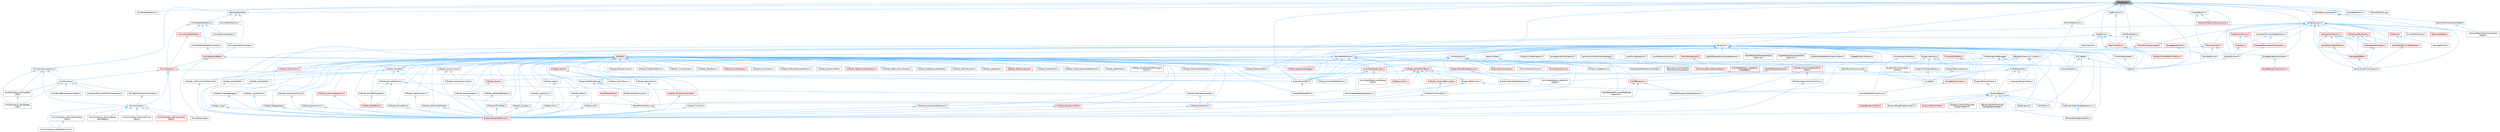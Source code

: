 digraph "EngineLogs.h"
{
 // INTERACTIVE_SVG=YES
 // LATEX_PDF_SIZE
  bgcolor="transparent";
  edge [fontname=Helvetica,fontsize=10,labelfontname=Helvetica,labelfontsize=10];
  node [fontname=Helvetica,fontsize=10,shape=box,height=0.2,width=0.4];
  Node1 [id="Node000001",label="EngineLogs.h",height=0.2,width=0.4,color="gray40", fillcolor="grey60", style="filled", fontcolor="black",tooltip=" "];
  Node1 -> Node2 [id="edge1_Node000001_Node000002",dir="back",color="steelblue1",style="solid",tooltip=" "];
  Node2 [id="Node000002",label="AnimNodeReference.h",height=0.2,width=0.4,color="grey40", fillcolor="white", style="filled",URL="$da/d83/AnimNodeReference_8h.html",tooltip=" "];
  Node1 -> Node3 [id="edge2_Node000001_Node000003",dir="back",color="steelblue1",style="solid",tooltip=" "];
  Node3 [id="Node000003",label="AnimationCompression.h",height=0.2,width=0.4,color="grey40", fillcolor="white", style="filled",URL="$d0/dc6/AnimationCompression_8h.html",tooltip=" "];
  Node3 -> Node4 [id="edge3_Node000003_Node000004",dir="back",color="steelblue1",style="solid",tooltip=" "];
  Node4 [id="Node000004",label="AnimCompress.h",height=0.2,width=0.4,color="grey40", fillcolor="white", style="filled",URL="$dd/d6d/AnimCompress_8h.html",tooltip=" "];
  Node4 -> Node5 [id="edge4_Node000004_Node000005",dir="back",color="steelblue1",style="solid",tooltip=" "];
  Node5 [id="Node000005",label="AnimCompress_BitwiseCompress\lOnly.h",height=0.2,width=0.4,color="grey40", fillcolor="white", style="filled",URL="$df/dd5/AnimCompress__BitwiseCompressOnly_8h.html",tooltip=" "];
  Node5 -> Node6 [id="edge5_Node000005_Node000006",dir="back",color="steelblue1",style="solid",tooltip=" "];
  Node6 [id="Node000006",label="AnimCompress_LeastDestructive.h",height=0.2,width=0.4,color="grey40", fillcolor="white", style="filled",URL="$da/d93/AnimCompress__LeastDestructive_8h.html",tooltip=" "];
  Node4 -> Node6 [id="edge6_Node000004_Node000006",dir="back",color="steelblue1",style="solid",tooltip=" "];
  Node4 -> Node7 [id="edge7_Node000004_Node000007",dir="back",color="steelblue1",style="solid",tooltip=" "];
  Node7 [id="Node000007",label="AnimCompress_RemoveEvery\lSecondKey.h",height=0.2,width=0.4,color="grey40", fillcolor="white", style="filled",URL="$d6/dc2/AnimCompress__RemoveEverySecondKey_8h.html",tooltip=" "];
  Node4 -> Node8 [id="edge8_Node000004_Node000008",dir="back",color="steelblue1",style="solid",tooltip=" "];
  Node8 [id="Node000008",label="AnimCompress_RemoveLinear\lKeys.h",height=0.2,width=0.4,color="red", fillcolor="#FFF0F0", style="filled",URL="$d1/d0a/AnimCompress__RemoveLinearKeys_8h.html",tooltip=" "];
  Node4 -> Node10 [id="edge9_Node000004_Node000010",dir="back",color="steelblue1",style="solid",tooltip=" "];
  Node10 [id="Node000010",label="AnimCompress_RemoveTrivial\lKeys.h",height=0.2,width=0.4,color="grey40", fillcolor="white", style="filled",URL="$d0/d60/AnimCompress__RemoveTrivialKeys_8h.html",tooltip=" "];
  Node4 -> Node11 [id="edge10_Node000004_Node000011",dir="back",color="steelblue1",style="solid",tooltip=" "];
  Node11 [id="Node000011",label="AnimStreamable.h",height=0.2,width=0.4,color="grey40", fillcolor="white", style="filled",URL="$d1/d46/AnimStreamable_8h.html",tooltip=" "];
  Node3 -> Node12 [id="edge11_Node000003_Node000012",dir="back",color="steelblue1",style="solid",tooltip=" "];
  Node12 [id="Node000012",label="AnimEncoding.h",height=0.2,width=0.4,color="grey40", fillcolor="white", style="filled",URL="$d9/dfd/AnimEncoding_8h.html",tooltip=" "];
  Node12 -> Node13 [id="edge12_Node000012_Node000013",dir="back",color="steelblue1",style="solid",tooltip=" "];
  Node13 [id="Node000013",label="AnimBoneCompressionCodec.h",height=0.2,width=0.4,color="grey40", fillcolor="white", style="filled",URL="$dd/dc3/AnimBoneCompressionCodec_8h.html",tooltip=" "];
  Node13 -> Node4 [id="edge13_Node000013_Node000004",dir="back",color="steelblue1",style="solid",tooltip=" "];
  Node12 -> Node14 [id="edge14_Node000012_Node000014",dir="back",color="steelblue1",style="solid",tooltip=" "];
  Node14 [id="Node000014",label="AnimBoneDecompressionData.h",height=0.2,width=0.4,color="grey40", fillcolor="white", style="filled",URL="$d9/d92/AnimBoneDecompressionData_8h.html",tooltip=" "];
  Node12 -> Node15 [id="edge15_Node000012_Node000015",dir="back",color="steelblue1",style="solid",tooltip=" "];
  Node15 [id="Node000015",label="AnimEncoding_ConstantKey\lLerp.h",height=0.2,width=0.4,color="grey40", fillcolor="white", style="filled",URL="$d8/d74/AnimEncoding__ConstantKeyLerp_8h.html",tooltip=" "];
  Node15 -> Node16 [id="edge16_Node000015_Node000016",dir="back",color="steelblue1",style="solid",tooltip=" "];
  Node16 [id="Node000016",label="AnimEncoding_VariableKey\lLerp.h",height=0.2,width=0.4,color="grey40", fillcolor="white", style="filled",URL="$d7/d4b/AnimEncoding__VariableKeyLerp_8h.html",tooltip=" "];
  Node12 -> Node17 [id="edge17_Node000012_Node000017",dir="back",color="steelblue1",style="solid",tooltip=" "];
  Node17 [id="Node000017",label="AnimEncoding_PerTrackCompression.h",height=0.2,width=0.4,color="grey40", fillcolor="white", style="filled",URL="$dc/d27/AnimEncoding__PerTrackCompression_8h.html",tooltip=" "];
  Node12 -> Node16 [id="edge18_Node000012_Node000016",dir="back",color="steelblue1",style="solid",tooltip=" "];
  Node3 -> Node15 [id="edge19_Node000003_Node000015",dir="back",color="steelblue1",style="solid",tooltip=" "];
  Node3 -> Node16 [id="edge20_Node000003_Node000016",dir="back",color="steelblue1",style="solid",tooltip=" "];
  Node1 -> Node18 [id="edge21_Node000001_Node000018",dir="back",color="steelblue1",style="solid",tooltip=" "];
  Node18 [id="Node000018",label="AttributeIdentifier.h",height=0.2,width=0.4,color="grey40", fillcolor="white", style="filled",URL="$df/daa/AttributeIdentifier_8h.html",tooltip=" "];
  Node18 -> Node19 [id="edge22_Node000018_Node000019",dir="back",color="steelblue1",style="solid",tooltip=" "];
  Node19 [id="Node000019",label="AnimDataNotifications.h",height=0.2,width=0.4,color="grey40", fillcolor="white", style="filled",URL="$df/dfa/AnimDataNotifications_8h.html",tooltip=" "];
  Node19 -> Node20 [id="edge23_Node000019_Node000020",dir="back",color="steelblue1",style="solid",tooltip=" "];
  Node20 [id="Node000020",label="AnimDataModelNotifyCollector.h",height=0.2,width=0.4,color="grey40", fillcolor="white", style="filled",URL="$dc/d99/AnimDataModelNotifyCollector_8h.html",tooltip=" "];
  Node20 -> Node21 [id="edge24_Node000020_Node000021",dir="back",color="steelblue1",style="solid",tooltip=" "];
  Node21 [id="Node000021",label="AnimSequenceBase.h",height=0.2,width=0.4,color="red", fillcolor="#FFF0F0", style="filled",URL="$db/d58/AnimSequenceBase_8h.html",tooltip=" "];
  Node21 -> Node38 [id="edge25_Node000021_Node000038",dir="back",color="steelblue1",style="solid",tooltip=" "];
  Node38 [id="Node000038",label="AnimSequence.h",height=0.2,width=0.4,color="red", fillcolor="#FFF0F0", style="filled",URL="$d0/d8a/AnimSequence_8h.html",tooltip=" "];
  Node38 -> Node4 [id="edge26_Node000038_Node000004",dir="back",color="steelblue1",style="solid",tooltip=" "];
  Node38 -> Node8 [id="edge27_Node000038_Node000008",dir="back",color="steelblue1",style="solid",tooltip=" "];
  Node38 -> Node12 [id="edge28_Node000038_Node000012",dir="back",color="steelblue1",style="solid",tooltip=" "];
  Node38 -> Node32 [id="edge29_Node000038_Node000032",dir="back",color="steelblue1",style="solid",tooltip=" "];
  Node32 [id="Node000032",label="EngineSharedPCH.h",height=0.2,width=0.4,color="grey40", fillcolor="white", style="filled",URL="$dc/dbb/EngineSharedPCH_8h.html",tooltip=" "];
  Node32 -> Node33 [id="edge30_Node000032_Node000033",dir="back",color="steelblue1",style="solid",tooltip=" "];
  Node33 [id="Node000033",label="UnrealEdSharedPCH.h",height=0.2,width=0.4,color="grey40", fillcolor="white", style="filled",URL="$d1/de6/UnrealEdSharedPCH_8h.html",tooltip=" "];
  Node21 -> Node11 [id="edge31_Node000021_Node000011",dir="back",color="steelblue1",style="solid",tooltip=" "];
  Node21 -> Node29 [id="edge32_Node000021_Node000029",dir="back",color="steelblue1",style="solid",tooltip=" "];
  Node29 [id="Node000029",label="Engine.h",height=0.2,width=0.4,color="grey40", fillcolor="white", style="filled",URL="$d1/d34/Public_2Engine_8h.html",tooltip=" "];
  Node21 -> Node32 [id="edge33_Node000021_Node000032",dir="back",color="steelblue1",style="solid",tooltip=" "];
  Node19 -> Node38 [id="edge34_Node000019_Node000038",dir="back",color="steelblue1",style="solid",tooltip=" "];
  Node19 -> Node175 [id="edge35_Node000019_Node000175",dir="back",color="steelblue1",style="solid",tooltip=" "];
  Node175 [id="Node000175",label="AnimSequenceHelpers.h",height=0.2,width=0.4,color="grey40", fillcolor="white", style="filled",URL="$dd/d12/AnimSequenceHelpers_8h.html",tooltip=" "];
  Node19 -> Node176 [id="edge36_Node000019_Node000176",dir="back",color="steelblue1",style="solid",tooltip=" "];
  Node176 [id="Node000176",label="IAnimationDataModel.h",height=0.2,width=0.4,color="red", fillcolor="#FFF0F0", style="filled",URL="$d3/dc4/IAnimationDataModel_8h.html",tooltip=" "];
  Node176 -> Node38 [id="edge37_Node000176_Node000038",dir="back",color="steelblue1",style="solid",tooltip=" "];
  Node176 -> Node179 [id="edge38_Node000176_Node000179",dir="back",color="steelblue1",style="solid",tooltip=" "];
  Node179 [id="Node000179",label="IAnimationDataController.h",height=0.2,width=0.4,color="grey40", fillcolor="white", style="filled",URL="$df/d22/IAnimationDataController_8h.html",tooltip=" "];
  Node179 -> Node21 [id="edge39_Node000179_Node000021",dir="back",color="steelblue1",style="solid",tooltip=" "];
  Node18 -> Node179 [id="edge40_Node000018_Node000179",dir="back",color="steelblue1",style="solid",tooltip=" "];
  Node18 -> Node181 [id="edge41_Node000018_Node000181",dir="back",color="steelblue1",style="solid",tooltip=" "];
  Node181 [id="Node000181",label="SAnimAttributeView.h",height=0.2,width=0.4,color="grey40", fillcolor="white", style="filled",URL="$df/d42/SAnimAttributeView_8h.html",tooltip=" "];
  Node1 -> Node182 [id="edge42_Node000001_Node000182",dir="back",color="steelblue1",style="solid",tooltip=" "];
  Node182 [id="Node000182",label="Blueprint.h",height=0.2,width=0.4,color="grey40", fillcolor="white", style="filled",URL="$d8/d4d/Blueprint_8h.html",tooltip=" "];
  Node182 -> Node183 [id="edge43_Node000182_Node000183",dir="back",color="steelblue1",style="solid",tooltip=" "];
  Node183 [id="Node000183",label="AnimBlueprint.h",height=0.2,width=0.4,color="grey40", fillcolor="white", style="filled",URL="$dc/d30/AnimBlueprint_8h.html",tooltip=" "];
  Node183 -> Node56 [id="edge44_Node000183_Node000056",dir="back",color="steelblue1",style="solid",tooltip=" "];
  Node56 [id="Node000056",label="AnimGraphNode_Base.h",height=0.2,width=0.4,color="red", fillcolor="#FFF0F0", style="filled",URL="$d0/dfb/AnimGraphNode__Base_8h.html",tooltip=" "];
  Node56 -> Node57 [id="edge45_Node000056_Node000057",dir="back",color="steelblue1",style="solid",tooltip=" "];
  Node57 [id="Node000057",label="AnimGraphNodeAlphaOptions.h",height=0.2,width=0.4,color="grey40", fillcolor="white", style="filled",URL="$d6/df6/AnimGraphNodeAlphaOptions_8h.html",tooltip=" "];
  Node56 -> Node91 [id="edge46_Node000056_Node000091",dir="back",color="steelblue1",style="solid",tooltip=" "];
  Node91 [id="Node000091",label="AnimGraphNode_LinkedInput\lPose.h",height=0.2,width=0.4,color="grey40", fillcolor="white", style="filled",URL="$d7/d8c/AnimGraphNode__LinkedInputPose_8h.html",tooltip=" "];
  Node56 -> Node144 [id="edge47_Node000056_Node000144",dir="back",color="steelblue1",style="solid",tooltip=" "];
  Node144 [id="Node000144",label="K2Node_AnimNodeReference.h",height=0.2,width=0.4,color="grey40", fillcolor="white", style="filled",URL="$d2/d81/K2Node__AnimNodeReference_8h.html",tooltip=" "];
  Node183 -> Node146 [id="edge48_Node000183_Node000146",dir="back",color="steelblue1",style="solid",tooltip=" "];
  Node146 [id="Node000146",label="AnimInstanceProxy.h",height=0.2,width=0.4,color="red", fillcolor="#FFF0F0", style="filled",URL="$d6/d6e/AnimInstanceProxy_8h.html",tooltip=" "];
  Node183 -> Node184 [id="edge49_Node000183_Node000184",dir="back",color="steelblue1",style="solid",tooltip=" "];
  Node184 [id="Node000184",label="EditorParentPlayerListObj.h",height=0.2,width=0.4,color="grey40", fillcolor="white", style="filled",URL="$df/d59/EditorParentPlayerListObj_8h.html",tooltip=" "];
  Node184 -> Node31 [id="edge50_Node000184_Node000031",dir="back",color="steelblue1",style="solid",tooltip=" "];
  Node31 [id="Node000031",label="UnrealEd.h",height=0.2,width=0.4,color="grey40", fillcolor="white", style="filled",URL="$d2/d5f/UnrealEd_8h.html",tooltip=" "];
  Node183 -> Node29 [id="edge51_Node000183_Node000029",dir="back",color="steelblue1",style="solid",tooltip=" "];
  Node183 -> Node32 [id="edge52_Node000183_Node000032",dir="back",color="steelblue1",style="solid",tooltip=" "];
  Node183 -> Node185 [id="edge53_Node000183_Node000185",dir="back",color="steelblue1",style="solid",tooltip=" "];
  Node185 [id="Node000185",label="IPersonaPreviewScene.h",height=0.2,width=0.4,color="red", fillcolor="#FFF0F0", style="filled",URL="$d0/d57/IPersonaPreviewScene_8h.html",tooltip=" "];
  Node183 -> Node188 [id="edge54_Node000183_Node000188",dir="back",color="steelblue1",style="solid",tooltip=" "];
  Node188 [id="Node000188",label="PreviewMeshCollection.h",height=0.2,width=0.4,color="grey40", fillcolor="white", style="filled",URL="$dc/d45/PreviewMeshCollection_8h.html",tooltip=" "];
  Node182 -> Node189 [id="edge55_Node000182_Node000189",dir="back",color="steelblue1",style="solid",tooltip=" "];
  Node189 [id="Node000189",label="AnimBlueprintFactory.h",height=0.2,width=0.4,color="grey40", fillcolor="white", style="filled",URL="$dc/d70/AnimBlueprintFactory_8h.html",tooltip=" "];
  Node189 -> Node31 [id="edge56_Node000189_Node000031",dir="back",color="steelblue1",style="solid",tooltip=" "];
  Node182 -> Node190 [id="edge57_Node000182_Node000190",dir="back",color="steelblue1",style="solid",tooltip=" "];
  Node190 [id="Node000190",label="BPVariableDragDropAction.h",height=0.2,width=0.4,color="grey40", fillcolor="white", style="filled",URL="$dd/d23/BPVariableDragDropAction_8h.html",tooltip=" "];
  Node182 -> Node191 [id="edge58_Node000182_Node000191",dir="back",color="steelblue1",style="solid",tooltip=" "];
  Node191 [id="Node000191",label="BehaviorTree.h",height=0.2,width=0.4,color="grey40", fillcolor="white", style="filled",URL="$db/db6/BehaviorTree_8h.html",tooltip=" "];
  Node191 -> Node192 [id="edge59_Node000191_Node000192",dir="back",color="steelblue1",style="solid",tooltip=" "];
  Node192 [id="Node000192",label="BTTask_RunBehavior.h",height=0.2,width=0.4,color="grey40", fillcolor="white", style="filled",URL="$df/def/BTTask__RunBehavior_8h.html",tooltip=" "];
  Node182 -> Node193 [id="edge60_Node000182_Node000193",dir="back",color="steelblue1",style="solid",tooltip=" "];
  Node193 [id="Node000193",label="BlueprintEditor.h",height=0.2,width=0.4,color="grey40", fillcolor="white", style="filled",URL="$df/d7d/BlueprintEditor_8h.html",tooltip=" "];
  Node193 -> Node190 [id="edge61_Node000193_Node000190",dir="back",color="steelblue1",style="solid",tooltip=" "];
  Node193 -> Node194 [id="edge62_Node000193_Node000194",dir="back",color="steelblue1",style="solid",tooltip=" "];
  Node194 [id="Node000194",label="BlueprintDragDropMenuItem.h",height=0.2,width=0.4,color="grey40", fillcolor="white", style="filled",URL="$dc/deb/BlueprintDragDropMenuItem_8h.html",tooltip=" "];
  Node193 -> Node195 [id="edge63_Node000193_Node000195",dir="back",color="steelblue1",style="solid",tooltip=" "];
  Node195 [id="Node000195",label="BlueprintEditorModes.h",height=0.2,width=0.4,color="red", fillcolor="#FFF0F0", style="filled",URL="$d9/d70/BlueprintEditorModes_8h.html",tooltip=" "];
  Node193 -> Node197 [id="edge64_Node000193_Node000197",dir="back",color="steelblue1",style="solid",tooltip=" "];
  Node197 [id="Node000197",label="IDisplayClusterConfigurator\lBlueprintEditor.h",height=0.2,width=0.4,color="grey40", fillcolor="white", style="filled",URL="$dd/d4b/IDisplayClusterConfiguratorBlueprintEditor_8h.html",tooltip=" "];
  Node193 -> Node198 [id="edge65_Node000193_Node000198",dir="back",color="steelblue1",style="solid",tooltip=" "];
  Node198 [id="Node000198",label="MyBlueprintItemDragDropAction.h",height=0.2,width=0.4,color="grey40", fillcolor="white", style="filled",URL="$da/d11/MyBlueprintItemDragDropAction_8h.html",tooltip=" "];
  Node198 -> Node190 [id="edge66_Node000198_Node000190",dir="back",color="steelblue1",style="solid",tooltip=" "];
  Node193 -> Node199 [id="edge67_Node000193_Node000199",dir="back",color="steelblue1",style="solid",tooltip=" "];
  Node199 [id="Node000199",label="SBlueprintEditorSelected\lDebugObjectWidget.h",height=0.2,width=0.4,color="grey40", fillcolor="white", style="filled",URL="$de/d6c/SBlueprintEditorSelectedDebugObjectWidget_8h.html",tooltip=" "];
  Node193 -> Node200 [id="edge68_Node000193_Node000200",dir="back",color="steelblue1",style="solid",tooltip=" "];
  Node200 [id="Node000200",label="SMyBlueprint.h",height=0.2,width=0.4,color="grey40", fillcolor="white", style="filled",URL="$d3/d34/SMyBlueprint_8h.html",tooltip=" "];
  Node193 -> Node201 [id="edge69_Node000193_Node000201",dir="back",color="steelblue1",style="solid",tooltip=" "];
  Node201 [id="Node000201",label="SSCSEditor.h",height=0.2,width=0.4,color="grey40", fillcolor="white", style="filled",URL="$d0/d2e/SSCSEditor_8h.html",tooltip=" "];
  Node193 -> Node202 [id="edge70_Node000193_Node000202",dir="back",color="steelblue1",style="solid",tooltip=" "];
  Node202 [id="Node000202",label="WidgetBlueprintEditor.h",height=0.2,width=0.4,color="red", fillcolor="#FFF0F0", style="filled",URL="$d6/d04/WidgetBlueprintEditor_8h.html",tooltip=" "];
  Node182 -> Node205 [id="edge71_Node000182_Node000205",dir="back",color="steelblue1",style="solid",tooltip=" "];
  Node205 [id="Node000205",label="BlueprintEditorModule.h",height=0.2,width=0.4,color="grey40", fillcolor="white", style="filled",URL="$df/d39/BlueprintEditorModule_8h.html",tooltip=" "];
  Node205 -> Node193 [id="edge72_Node000205_Node000193",dir="back",color="steelblue1",style="solid",tooltip=" "];
  Node182 -> Node206 [id="edge73_Node000182_Node000206",dir="back",color="steelblue1",style="solid",tooltip=" "];
  Node206 [id="Node000206",label="BlueprintEditorSettings.h",height=0.2,width=0.4,color="grey40", fillcolor="white", style="filled",URL="$d4/dbc/BlueprintEditorSettings_8h.html",tooltip=" "];
  Node206 -> Node207 [id="edge74_Node000206_Node000207",dir="back",color="steelblue1",style="solid",tooltip=" "];
  Node207 [id="Node000207",label="BlueprintTypePromotion.h",height=0.2,width=0.4,color="grey40", fillcolor="white", style="filled",URL="$d2/d23/BlueprintTypePromotion_8h.html",tooltip=" "];
  Node206 -> Node208 [id="edge75_Node000206_Node000208",dir="back",color="steelblue1",style="solid",tooltip=" "];
  Node208 [id="Node000208",label="RigVMNewEditor.h",height=0.2,width=0.4,color="red", fillcolor="#FFF0F0", style="filled",URL="$df/dd1/RigVMNewEditor_8h.html",tooltip=" "];
  Node208 -> Node210 [id="edge76_Node000208_Node000210",dir="back",color="steelblue1",style="solid",tooltip=" "];
  Node210 [id="Node000210",label="SRigVMActionMenu.cpp",height=0.2,width=0.4,color="grey40", fillcolor="white", style="filled",URL="$dc/d4c/SRigVMActionMenu_8cpp.html",tooltip=" "];
  Node206 -> Node210 [id="edge77_Node000206_Node000210",dir="back",color="steelblue1",style="solid",tooltip=" "];
  Node182 -> Node211 [id="edge78_Node000182_Node000211",dir="back",color="steelblue1",style="solid",tooltip=" "];
  Node211 [id="Node000211",label="BlueprintEditorUtils.h",height=0.2,width=0.4,color="grey40", fillcolor="white", style="filled",URL="$d7/d3d/BlueprintEditorUtils_8h.html",tooltip=" "];
  Node211 -> Node57 [id="edge79_Node000211_Node000057",dir="back",color="steelblue1",style="solid",tooltip=" "];
  Node211 -> Node212 [id="edge80_Node000211_Node000212",dir="back",color="steelblue1",style="solid",tooltip=" "];
  Node212 [id="Node000212",label="GameModeInfoCustomizer.h",height=0.2,width=0.4,color="grey40", fillcolor="white", style="filled",URL="$d5/df3/GameModeInfoCustomizer_8h.html",tooltip=" "];
  Node211 -> Node210 [id="edge81_Node000211_Node000210",dir="back",color="steelblue1",style="solid",tooltip=" "];
  Node182 -> Node213 [id="edge82_Node000182_Node000213",dir="back",color="steelblue1",style="solid",tooltip=" "];
  Node213 [id="Node000213",label="BlueprintFactory.h",height=0.2,width=0.4,color="grey40", fillcolor="white", style="filled",URL="$dd/d80/BlueprintFactory_8h.html",tooltip=" "];
  Node213 -> Node214 [id="edge83_Node000213_Node000214",dir="back",color="steelblue1",style="solid",tooltip=" "];
  Node214 [id="Node000214",label="BlueprintFunctionLibrary\lFactory.h",height=0.2,width=0.4,color="grey40", fillcolor="white", style="filled",URL="$d2/d9c/BlueprintFunctionLibraryFactory_8h.html",tooltip=" "];
  Node214 -> Node31 [id="edge84_Node000214_Node000031",dir="back",color="steelblue1",style="solid",tooltip=" "];
  Node213 -> Node215 [id="edge85_Node000213_Node000215",dir="back",color="steelblue1",style="solid",tooltip=" "];
  Node215 [id="Node000215",label="BlueprintInterfaceFactory.h",height=0.2,width=0.4,color="grey40", fillcolor="white", style="filled",URL="$d0/de3/BlueprintInterfaceFactory_8h.html",tooltip=" "];
  Node215 -> Node31 [id="edge86_Node000215_Node000031",dir="back",color="steelblue1",style="solid",tooltip=" "];
  Node213 -> Node216 [id="edge87_Node000213_Node000216",dir="back",color="steelblue1",style="solid",tooltip=" "];
  Node216 [id="Node000216",label="BlueprintMacroFactory.h",height=0.2,width=0.4,color="grey40", fillcolor="white", style="filled",URL="$db/d97/BlueprintMacroFactory_8h.html",tooltip=" "];
  Node216 -> Node31 [id="edge88_Node000216_Node000031",dir="back",color="steelblue1",style="solid",tooltip=" "];
  Node213 -> Node31 [id="edge89_Node000213_Node000031",dir="back",color="steelblue1",style="solid",tooltip=" "];
  Node182 -> Node217 [id="edge90_Node000182_Node000217",dir="back",color="steelblue1",style="solid",tooltip=" "];
  Node217 [id="Node000217",label="BlueprintVariableNodeSpawner.h",height=0.2,width=0.4,color="grey40", fillcolor="white", style="filled",URL="$db/dba/BlueprintVariableNodeSpawner_8h.html",tooltip=" "];
  Node182 -> Node218 [id="edge91_Node000182_Node000218",dir="back",color="steelblue1",style="solid",tooltip=" "];
  Node218 [id="Node000218",label="DisplayClusterBlueprint.h",height=0.2,width=0.4,color="grey40", fillcolor="white", style="filled",URL="$d0/d44/DisplayClusterBlueprint_8h.html",tooltip=" "];
  Node182 -> Node219 [id="edge92_Node000182_Node000219",dir="back",color="steelblue1",style="solid",tooltip=" "];
  Node219 [id="Node000219",label="EdGraphSchema_K2_Actions.h",height=0.2,width=0.4,color="grey40", fillcolor="white", style="filled",URL="$d8/d9c/EdGraphSchema__K2__Actions_8h.html",tooltip=" "];
  Node219 -> Node86 [id="edge93_Node000219_Node000086",dir="back",color="steelblue1",style="solid",tooltip=" "];
  Node86 [id="Node000086",label="AnimGraphNode_LinkedAnim\lGraphBase.h",height=0.2,width=0.4,color="red", fillcolor="#FFF0F0", style="filled",URL="$d5/de1/AnimGraphNode__LinkedAnimGraphBase_8h.html",tooltip=" "];
  Node86 -> Node87 [id="edge94_Node000086_Node000087",dir="back",color="steelblue1",style="solid",tooltip=" "];
  Node87 [id="Node000087",label="AnimGraphNode_LinkedAnim\lGraph.h",height=0.2,width=0.4,color="grey40", fillcolor="white", style="filled",URL="$da/dd5/AnimGraphNode__LinkedAnimGraph_8h.html",tooltip=" "];
  Node219 -> Node220 [id="edge95_Node000219_Node000220",dir="back",color="steelblue1",style="solid",tooltip=" "];
  Node220 [id="Node000220",label="BlueprintGraphDefinitions.h",height=0.2,width=0.4,color="red", fillcolor="#FFF0F0", style="filled",URL="$d7/d5e/BlueprintGraphDefinitions_8h.html",tooltip=" "];
  Node219 -> Node222 [id="edge96_Node000219_Node000222",dir="back",color="steelblue1",style="solid",tooltip=" "];
  Node222 [id="Node000222",label="RigVMEdGraphSchema.h",height=0.2,width=0.4,color="red", fillcolor="#FFF0F0", style="filled",URL="$dc/de3/RigVMEdGraphSchema_8h.html",tooltip=" "];
  Node222 -> Node223 [id="edge97_Node000222_Node000223",dir="back",color="steelblue1",style="solid",tooltip=" "];
  Node223 [id="Node000223",label="RigVMBlueprint.h",height=0.2,width=0.4,color="red", fillcolor="#FFF0F0", style="filled",URL="$df/d44/RigVMBlueprint_8h.html",tooltip=" "];
  Node223 -> Node225 [id="edge98_Node000223_Node000225",dir="back",color="steelblue1",style="solid",tooltip=" "];
  Node225 [id="Node000225",label="RigVMEdGraphFunctionRefNode\lSpawner.h",height=0.2,width=0.4,color="grey40", fillcolor="white", style="filled",URL="$d3/d16/RigVMEdGraphFunctionRefNodeSpawner_8h.html",tooltip=" "];
  Node223 -> Node230 [id="edge99_Node000223_Node000230",dir="back",color="steelblue1",style="solid",tooltip=" "];
  Node230 [id="Node000230",label="RigVMEdGraphUnitNodeSpawner.h",height=0.2,width=0.4,color="grey40", fillcolor="white", style="filled",URL="$d3/d6b/RigVMEdGraphUnitNodeSpawner_8h.html",tooltip=" "];
  Node223 -> Node210 [id="edge100_Node000223_Node000210",dir="back",color="steelblue1",style="solid",tooltip=" "];
  Node219 -> Node200 [id="edge101_Node000219_Node000200",dir="back",color="steelblue1",style="solid",tooltip=" "];
  Node182 -> Node29 [id="edge102_Node000182_Node000029",dir="back",color="steelblue1",style="solid",tooltip=" "];
  Node182 -> Node32 [id="edge103_Node000182_Node000032",dir="back",color="steelblue1",style="solid",tooltip=" "];
  Node182 -> Node253 [id="edge104_Node000182_Node000253",dir="back",color="steelblue1",style="solid",tooltip=" "];
  Node253 [id="Node000253",label="FindInBlueprintManager.h",height=0.2,width=0.4,color="grey40", fillcolor="white", style="filled",URL="$db/d3b/FindInBlueprintManager_8h.html",tooltip=" "];
  Node253 -> Node254 [id="edge105_Node000253_Node000254",dir="back",color="steelblue1",style="solid",tooltip=" "];
  Node254 [id="Node000254",label="FindInBlueprints.h",height=0.2,width=0.4,color="grey40", fillcolor="white", style="filled",URL="$d0/d27/FindInBlueprints_8h.html",tooltip=" "];
  Node254 -> Node193 [id="edge106_Node000254_Node000193",dir="back",color="steelblue1",style="solid",tooltip=" "];
  Node254 -> Node206 [id="edge107_Node000254_Node000206",dir="back",color="steelblue1",style="solid",tooltip=" "];
  Node254 -> Node255 [id="edge108_Node000254_Node000255",dir="back",color="steelblue1",style="solid",tooltip=" "];
  Node255 [id="Node000255",label="ImaginaryBlueprintData.h",height=0.2,width=0.4,color="grey40", fillcolor="white", style="filled",URL="$d9/d16/ImaginaryBlueprintData_8h.html",tooltip=" "];
  Node253 -> Node255 [id="edge109_Node000253_Node000255",dir="back",color="steelblue1",style="solid",tooltip=" "];
  Node253 -> Node256 [id="edge110_Node000253_Node000256",dir="back",color="steelblue1",style="solid",tooltip=" "];
  Node256 [id="Node000256",label="ReplaceNodeReferencesHelper.h",height=0.2,width=0.4,color="grey40", fillcolor="white", style="filled",URL="$de/d84/ReplaceNodeReferencesHelper_8h.html",tooltip=" "];
  Node182 -> Node212 [id="edge111_Node000182_Node000212",dir="back",color="steelblue1",style="solid",tooltip=" "];
  Node182 -> Node257 [id="edge112_Node000182_Node000257",dir="back",color="steelblue1",style="solid",tooltip=" "];
  Node257 [id="Node000257",label="GameplayAbilityBlueprint.h",height=0.2,width=0.4,color="grey40", fillcolor="white", style="filled",URL="$d2/d20/GameplayAbilityBlueprint_8h.html",tooltip=" "];
  Node182 -> Node258 [id="edge113_Node000182_Node000258",dir="back",color="steelblue1",style="solid",tooltip=" "];
  Node258 [id="Node000258",label="GeometryCollectionAssetNodes.h",height=0.2,width=0.4,color="grey40", fillcolor="white", style="filled",URL="$da/da1/GeometryCollectionAssetNodes_8h.html",tooltip=" "];
  Node258 -> Node259 [id="edge114_Node000258_Node000259",dir="back",color="steelblue1",style="solid",tooltip=" "];
  Node259 [id="Node000259",label="GeometryCollectionStatic\lMeshToCollectionNode.h",height=0.2,width=0.4,color="grey40", fillcolor="white", style="filled",URL="$d4/d05/GeometryCollectionStaticMeshToCollectionNode_8h.html",tooltip=" "];
  Node182 -> Node260 [id="edge115_Node000182_Node000260",dir="back",color="steelblue1",style="solid",tooltip=" "];
  Node260 [id="Node000260",label="K2Node.h",height=0.2,width=0.4,color="red", fillcolor="#FFF0F0", style="filled",URL="$d5/d94/K2Node_8h.html",tooltip=" "];
  Node260 -> Node56 [id="edge116_Node000260_Node000056",dir="back",color="steelblue1",style="solid",tooltip=" "];
  Node260 -> Node261 [id="edge117_Node000260_Node000261",dir="back",color="steelblue1",style="solid",tooltip=" "];
  Node261 [id="Node000261",label="BlueprintFieldNodeSpawner.h",height=0.2,width=0.4,color="red", fillcolor="#FFF0F0", style="filled",URL="$da/d70/BlueprintFieldNodeSpawner_8h.html",tooltip=" "];
  Node261 -> Node217 [id="edge118_Node000261_Node000217",dir="back",color="steelblue1",style="solid",tooltip=" "];
  Node260 -> Node144 [id="edge119_Node000260_Node000144",dir="back",color="steelblue1",style="solid",tooltip=" "];
  Node260 -> Node264 [id="edge120_Node000260_Node000264",dir="back",color="steelblue1",style="solid",tooltip=" "];
  Node264 [id="Node000264",label="K2Node_AssignmentStatement.h",height=0.2,width=0.4,color="grey40", fillcolor="white", style="filled",URL="$d1/d32/K2Node__AssignmentStatement_8h.html",tooltip=" "];
  Node264 -> Node220 [id="edge121_Node000264_Node000220",dir="back",color="steelblue1",style="solid",tooltip=" "];
  Node260 -> Node265 [id="edge122_Node000260_Node000265",dir="back",color="steelblue1",style="solid",tooltip=" "];
  Node265 [id="Node000265",label="K2Node_BaseAsyncTask.h",height=0.2,width=0.4,color="red", fillcolor="#FFF0F0", style="filled",URL="$d5/db7/K2Node__BaseAsyncTask_8h.html",tooltip=" "];
  Node265 -> Node220 [id="edge123_Node000265_Node000220",dir="back",color="steelblue1",style="solid",tooltip=" "];
  Node260 -> Node268 [id="edge124_Node000260_Node000268",dir="back",color="steelblue1",style="solid",tooltip=" "];
  Node268 [id="Node000268",label="K2Node_BaseMCDelegate.h",height=0.2,width=0.4,color="red", fillcolor="#FFF0F0", style="filled",URL="$dd/d9b/K2Node__BaseMCDelegate_8h.html",tooltip=" "];
  Node260 -> Node274 [id="edge125_Node000260_Node000274",dir="back",color="steelblue1",style="solid",tooltip=" "];
  Node274 [id="Node000274",label="K2Node_BitmaskLiteral.h",height=0.2,width=0.4,color="grey40", fillcolor="white", style="filled",URL="$dc/de6/K2Node__BitmaskLiteral_8h.html",tooltip=" "];
  Node260 -> Node275 [id="edge126_Node000260_Node000275",dir="back",color="steelblue1",style="solid",tooltip=" "];
  Node275 [id="Node000275",label="K2Node_BreakStruct.h",height=0.2,width=0.4,color="grey40", fillcolor="white", style="filled",URL="$df/d93/K2Node__BreakStruct_8h.html",tooltip=" "];
  Node275 -> Node220 [id="edge127_Node000275_Node000220",dir="back",color="steelblue1",style="solid",tooltip=" "];
  Node260 -> Node276 [id="edge128_Node000260_Node000276",dir="back",color="steelblue1",style="solid",tooltip=" "];
  Node276 [id="Node000276",label="K2Node_CallFunction.h",height=0.2,width=0.4,color="red", fillcolor="#FFF0F0", style="filled",URL="$d5/d5f/K2Node__CallFunction_8h.html",tooltip=" "];
  Node276 -> Node282 [id="edge129_Node000276_Node000282",dir="back",color="steelblue1",style="solid",tooltip=" "];
  Node282 [id="Node000282",label="K2Node_CallFunctionOnMember.h",height=0.2,width=0.4,color="grey40", fillcolor="white", style="filled",URL="$d8/d2f/K2Node__CallFunctionOnMember_8h.html",tooltip=" "];
  Node282 -> Node220 [id="edge130_Node000282_Node000220",dir="back",color="steelblue1",style="solid",tooltip=" "];
  Node260 -> Node294 [id="edge131_Node000260_Node000294",dir="back",color="steelblue1",style="solid",tooltip=" "];
  Node294 [id="Node000294",label="K2Node_CastByteToEnum.h",height=0.2,width=0.4,color="grey40", fillcolor="white", style="filled",URL="$d7/dcf/K2Node__CastByteToEnum_8h.html",tooltip=" "];
  Node260 -> Node295 [id="edge132_Node000260_Node000295",dir="back",color="steelblue1",style="solid",tooltip=" "];
  Node295 [id="Node000295",label="K2Node_ClassDynamicCast.h",height=0.2,width=0.4,color="grey40", fillcolor="white", style="filled",URL="$d1/d23/K2Node__ClassDynamicCast_8h.html",tooltip=" "];
  Node260 -> Node296 [id="edge133_Node000260_Node000296",dir="back",color="steelblue1",style="solid",tooltip=" "];
  Node296 [id="Node000296",label="K2Node_ConstructObjectFrom\lClass.h",height=0.2,width=0.4,color="red", fillcolor="#FFF0F0", style="filled",URL="$d6/de4/K2Node__ConstructObjectFromClass_8h.html",tooltip=" "];
  Node296 -> Node220 [id="edge134_Node000296_Node000220",dir="back",color="steelblue1",style="solid",tooltip=" "];
  Node296 -> Node299 [id="edge135_Node000296_Node000299",dir="back",color="steelblue1",style="solid",tooltip=" "];
  Node299 [id="Node000299",label="K2Node_SpawnActorFromClass.h",height=0.2,width=0.4,color="grey40", fillcolor="white", style="filled",URL="$dc/d71/K2Node__SpawnActorFromClass_8h.html",tooltip=" "];
  Node299 -> Node220 [id="edge136_Node000299_Node000220",dir="back",color="steelblue1",style="solid",tooltip=" "];
  Node260 -> Node300 [id="edge137_Node000260_Node000300",dir="back",color="steelblue1",style="solid",tooltip=" "];
  Node300 [id="Node000300",label="K2Node_ConvertAsset.h",height=0.2,width=0.4,color="grey40", fillcolor="white", style="filled",URL="$d0/da7/K2Node__ConvertAsset_8h.html",tooltip=" "];
  Node260 -> Node301 [id="edge138_Node000260_Node000301",dir="back",color="steelblue1",style="solid",tooltip=" "];
  Node301 [id="Node000301",label="K2Node_Copy.h",height=0.2,width=0.4,color="grey40", fillcolor="white", style="filled",URL="$d5/dce/K2Node__Copy_8h.html",tooltip=" "];
  Node301 -> Node220 [id="edge139_Node000301_Node000220",dir="back",color="steelblue1",style="solid",tooltip=" "];
  Node260 -> Node302 [id="edge140_Node000260_Node000302",dir="back",color="steelblue1",style="solid",tooltip=" "];
  Node302 [id="Node000302",label="K2Node_CreateDelegate.h",height=0.2,width=0.4,color="grey40", fillcolor="white", style="filled",URL="$d2/d7e/K2Node__CreateDelegate_8h.html",tooltip=" "];
  Node302 -> Node220 [id="edge141_Node000302_Node000220",dir="back",color="steelblue1",style="solid",tooltip=" "];
  Node260 -> Node303 [id="edge142_Node000260_Node000303",dir="back",color="steelblue1",style="solid",tooltip=" "];
  Node303 [id="Node000303",label="K2Node_DeadClass.h",height=0.2,width=0.4,color="grey40", fillcolor="white", style="filled",URL="$df/d0c/K2Node__DeadClass_8h.html",tooltip=" "];
  Node260 -> Node304 [id="edge143_Node000260_Node000304",dir="back",color="steelblue1",style="solid",tooltip=" "];
  Node304 [id="Node000304",label="K2Node_DelegateSet.h",height=0.2,width=0.4,color="grey40", fillcolor="white", style="filled",URL="$d0/d7b/K2Node__DelegateSet_8h.html",tooltip=" "];
  Node304 -> Node220 [id="edge144_Node000304_Node000220",dir="back",color="steelblue1",style="solid",tooltip=" "];
  Node260 -> Node305 [id="edge145_Node000260_Node000305",dir="back",color="steelblue1",style="solid",tooltip=" "];
  Node305 [id="Node000305",label="K2Node_DoOnceMultiInput.h",height=0.2,width=0.4,color="grey40", fillcolor="white", style="filled",URL="$d8/db3/K2Node__DoOnceMultiInput_8h.html",tooltip=" "];
  Node305 -> Node220 [id="edge146_Node000305_Node000220",dir="back",color="steelblue1",style="solid",tooltip=" "];
  Node260 -> Node306 [id="edge147_Node000260_Node000306",dir="back",color="steelblue1",style="solid",tooltip=" "];
  Node306 [id="Node000306",label="K2Node_DynamicCast.h",height=0.2,width=0.4,color="grey40", fillcolor="white", style="filled",URL="$dc/d1c/K2Node__DynamicCast_8h.html",tooltip=" "];
  Node306 -> Node220 [id="edge148_Node000306_Node000220",dir="back",color="steelblue1",style="solid",tooltip=" "];
  Node306 -> Node295 [id="edge149_Node000306_Node000295",dir="back",color="steelblue1",style="solid",tooltip=" "];
  Node260 -> Node307 [id="edge150_Node000260_Node000307",dir="back",color="steelblue1",style="solid",tooltip=" "];
  Node307 [id="Node000307",label="K2Node_EaseFunction.h",height=0.2,width=0.4,color="grey40", fillcolor="white", style="filled",URL="$d7/db4/K2Node__EaseFunction_8h.html",tooltip=" "];
  Node307 -> Node220 [id="edge151_Node000307_Node000220",dir="back",color="steelblue1",style="solid",tooltip=" "];
  Node260 -> Node308 [id="edge152_Node000260_Node000308",dir="back",color="steelblue1",style="solid",tooltip=" "];
  Node308 [id="Node000308",label="K2Node_EditablePinBase.h",height=0.2,width=0.4,color="red", fillcolor="#FFF0F0", style="filled",URL="$dd/d63/K2Node__EditablePinBase_8h.html",tooltip=" "];
  Node308 -> Node205 [id="edge153_Node000308_Node000205",dir="back",color="steelblue1",style="solid",tooltip=" "];
  Node308 -> Node211 [id="edge154_Node000308_Node000211",dir="back",color="steelblue1",style="solid",tooltip=" "];
  Node308 -> Node310 [id="edge155_Node000308_Node000310",dir="back",color="steelblue1",style="solid",tooltip=" "];
  Node310 [id="Node000310",label="K2Node_Event.h",height=0.2,width=0.4,color="red", fillcolor="#FFF0F0", style="filled",URL="$dd/d9e/K2Node__Event_8h.html",tooltip=" "];
  Node308 -> Node324 [id="edge156_Node000308_Node000324",dir="back",color="steelblue1",style="solid",tooltip=" "];
  Node324 [id="Node000324",label="K2Node_FunctionEntry.h",height=0.2,width=0.4,color="grey40", fillcolor="white", style="filled",URL="$d8/d11/K2Node__FunctionEntry_8h.html",tooltip=" "];
  Node324 -> Node220 [id="edge157_Node000324_Node000220",dir="back",color="steelblue1",style="solid",tooltip=" "];
  Node308 -> Node325 [id="edge158_Node000308_Node000325",dir="back",color="steelblue1",style="solid",tooltip=" "];
  Node325 [id="Node000325",label="K2Node_FunctionTerminator.h",height=0.2,width=0.4,color="red", fillcolor="#FFF0F0", style="filled",URL="$df/d4a/K2Node__FunctionTerminator_8h.html",tooltip=" "];
  Node325 -> Node324 [id="edge159_Node000325_Node000324",dir="back",color="steelblue1",style="solid",tooltip=" "];
  Node308 -> Node327 [id="edge160_Node000308_Node000327",dir="back",color="steelblue1",style="solid",tooltip=" "];
  Node327 [id="Node000327",label="K2Node_Tunnel.h",height=0.2,width=0.4,color="red", fillcolor="#FFF0F0", style="filled",URL="$d2/d04/K2Node__Tunnel_8h.html",tooltip=" "];
  Node327 -> Node330 [id="edge161_Node000327_Node000330",dir="back",color="steelblue1",style="solid",tooltip=" "];
  Node330 [id="Node000330",label="K2Node_MacroInstance.h",height=0.2,width=0.4,color="grey40", fillcolor="white", style="filled",URL="$d1/d45/K2Node__MacroInstance_8h.html",tooltip=" "];
  Node330 -> Node220 [id="edge162_Node000330_Node000220",dir="back",color="steelblue1",style="solid",tooltip=" "];
  Node308 -> Node33 [id="edge163_Node000308_Node000033",dir="back",color="steelblue1",style="solid",tooltip=" "];
  Node260 -> Node331 [id="edge164_Node000260_Node000331",dir="back",color="steelblue1",style="solid",tooltip=" "];
  Node331 [id="Node000331",label="K2Node_EnumEquality.h",height=0.2,width=0.4,color="red", fillcolor="#FFF0F0", style="filled",URL="$d4/d88/K2Node__EnumEquality_8h.html",tooltip=" "];
  Node260 -> Node333 [id="edge165_Node000260_Node000333",dir="back",color="steelblue1",style="solid",tooltip=" "];
  Node333 [id="Node000333",label="K2Node_EnumLiteral.h",height=0.2,width=0.4,color="grey40", fillcolor="white", style="filled",URL="$d3/d1c/K2Node__EnumLiteral_8h.html",tooltip=" "];
  Node260 -> Node334 [id="edge166_Node000260_Node000334",dir="back",color="steelblue1",style="solid",tooltip=" "];
  Node334 [id="Node000334",label="K2Node_ExecutionSequence.h",height=0.2,width=0.4,color="red", fillcolor="#FFF0F0", style="filled",URL="$da/d97/K2Node__ExecutionSequence_8h.html",tooltip=" "];
  Node334 -> Node220 [id="edge167_Node000334_Node000220",dir="back",color="steelblue1",style="solid",tooltip=" "];
  Node260 -> Node336 [id="edge168_Node000260_Node000336",dir="back",color="steelblue1",style="solid",tooltip=" "];
  Node336 [id="Node000336",label="K2Node_ForEachElementInEnum.h",height=0.2,width=0.4,color="grey40", fillcolor="white", style="filled",URL="$d2/d15/K2Node__ForEachElementInEnum_8h.html",tooltip=" "];
  Node260 -> Node337 [id="edge169_Node000260_Node000337",dir="back",color="steelblue1",style="solid",tooltip=" "];
  Node337 [id="Node000337",label="K2Node_FormatText.h",height=0.2,width=0.4,color="grey40", fillcolor="white", style="filled",URL="$d0/d94/K2Node__FormatText_8h.html",tooltip=" "];
  Node337 -> Node220 [id="edge170_Node000337_Node000220",dir="back",color="steelblue1",style="solid",tooltip=" "];
  Node260 -> Node338 [id="edge171_Node000260_Node000338",dir="back",color="steelblue1",style="solid",tooltip=" "];
  Node338 [id="Node000338",label="K2Node_GenericToText.h",height=0.2,width=0.4,color="grey40", fillcolor="white", style="filled",URL="$d7/dc1/K2Node__GenericToText_8h.html",tooltip=" "];
  Node260 -> Node339 [id="edge172_Node000260_Node000339",dir="back",color="steelblue1",style="solid",tooltip=" "];
  Node339 [id="Node000339",label="K2Node_GetArrayItem.h",height=0.2,width=0.4,color="grey40", fillcolor="white", style="filled",URL="$df/db6/K2Node__GetArrayItem_8h.html",tooltip=" "];
  Node339 -> Node220 [id="edge173_Node000339_Node000220",dir="back",color="steelblue1",style="solid",tooltip=" "];
  Node260 -> Node340 [id="edge174_Node000260_Node000340",dir="back",color="steelblue1",style="solid",tooltip=" "];
  Node340 [id="Node000340",label="K2Node_GetClassDefaults.h",height=0.2,width=0.4,color="grey40", fillcolor="white", style="filled",URL="$d8/d5e/K2Node__GetClassDefaults_8h.html",tooltip=" "];
  Node340 -> Node220 [id="edge175_Node000340_Node000220",dir="back",color="steelblue1",style="solid",tooltip=" "];
  Node260 -> Node341 [id="edge176_Node000260_Node000341",dir="back",color="steelblue1",style="solid",tooltip=" "];
  Node341 [id="Node000341",label="K2Node_GetDataTableRow.h",height=0.2,width=0.4,color="grey40", fillcolor="white", style="filled",URL="$d5/d7f/K2Node__GetDataTableRow_8h.html",tooltip=" "];
  Node341 -> Node220 [id="edge177_Node000341_Node000220",dir="back",color="steelblue1",style="solid",tooltip=" "];
  Node260 -> Node342 [id="edge178_Node000260_Node000342",dir="back",color="steelblue1",style="solid",tooltip=" "];
  Node342 [id="Node000342",label="K2Node_GetEnumeratorName.h",height=0.2,width=0.4,color="red", fillcolor="#FFF0F0", style="filled",URL="$d1/d1f/K2Node__GetEnumeratorName_8h.html",tooltip=" "];
  Node260 -> Node344 [id="edge179_Node000260_Node000344",dir="back",color="steelblue1",style="solid",tooltip=" "];
  Node344 [id="Node000344",label="K2Node_GetNumEnumEntries.h",height=0.2,width=0.4,color="grey40", fillcolor="white", style="filled",URL="$d6/d60/K2Node__GetNumEnumEntries_8h.html",tooltip=" "];
  Node260 -> Node345 [id="edge180_Node000260_Node000345",dir="back",color="steelblue1",style="solid",tooltip=" "];
  Node345 [id="Node000345",label="K2Node_GetSequenceBinding.h",height=0.2,width=0.4,color="grey40", fillcolor="white", style="filled",URL="$dc/d62/K2Node__GetSequenceBinding_8h.html",tooltip=" "];
  Node260 -> Node346 [id="edge181_Node000260_Node000346",dir="back",color="steelblue1",style="solid",tooltip=" "];
  Node346 [id="Node000346",label="K2Node_GetSubsystem.h",height=0.2,width=0.4,color="grey40", fillcolor="white", style="filled",URL="$d6/d44/K2Node__GetSubsystem_8h.html",tooltip=" "];
  Node260 -> Node347 [id="edge182_Node000260_Node000347",dir="back",color="steelblue1",style="solid",tooltip=" "];
  Node347 [id="Node000347",label="K2Node_IfThenElse.h",height=0.2,width=0.4,color="grey40", fillcolor="white", style="filled",URL="$d7/d43/K2Node__IfThenElse_8h.html",tooltip=" "];
  Node347 -> Node220 [id="edge183_Node000347_Node000220",dir="back",color="steelblue1",style="solid",tooltip=" "];
  Node260 -> Node348 [id="edge184_Node000260_Node000348",dir="back",color="steelblue1",style="solid",tooltip=" "];
  Node348 [id="Node000348",label="K2Node_InputAction.h",height=0.2,width=0.4,color="grey40", fillcolor="white", style="filled",URL="$d7/d16/K2Node__InputAction_8h.html",tooltip=" "];
  Node348 -> Node220 [id="edge185_Node000348_Node000220",dir="back",color="steelblue1",style="solid",tooltip=" "];
  Node260 -> Node349 [id="edge186_Node000260_Node000349",dir="back",color="steelblue1",style="solid",tooltip=" "];
  Node349 [id="Node000349",label="K2Node_InputKey.h",height=0.2,width=0.4,color="grey40", fillcolor="white", style="filled",URL="$d2/dd5/K2Node__InputKey_8h.html",tooltip=" "];
  Node349 -> Node220 [id="edge187_Node000349_Node000220",dir="back",color="steelblue1",style="solid",tooltip=" "];
  Node260 -> Node350 [id="edge188_Node000260_Node000350",dir="back",color="steelblue1",style="solid",tooltip=" "];
  Node350 [id="Node000350",label="K2Node_InputTouch.h",height=0.2,width=0.4,color="grey40", fillcolor="white", style="filled",URL="$d4/d0f/K2Node__InputTouch_8h.html",tooltip=" "];
  Node350 -> Node220 [id="edge189_Node000350_Node000220",dir="back",color="steelblue1",style="solid",tooltip=" "];
  Node260 -> Node351 [id="edge190_Node000260_Node000351",dir="back",color="steelblue1",style="solid",tooltip=" "];
  Node351 [id="Node000351",label="K2Node_Knot.h",height=0.2,width=0.4,color="grey40", fillcolor="white", style="filled",URL="$d2/dfd/K2Node__Knot_8h.html",tooltip=" "];
  Node351 -> Node220 [id="edge191_Node000351_Node000220",dir="back",color="steelblue1",style="solid",tooltip=" "];
  Node260 -> Node352 [id="edge192_Node000260_Node000352",dir="back",color="steelblue1",style="solid",tooltip=" "];
  Node352 [id="Node000352",label="K2Node_Literal.h",height=0.2,width=0.4,color="grey40", fillcolor="white", style="filled",URL="$da/d6c/K2Node__Literal_8h.html",tooltip=" "];
  Node352 -> Node220 [id="edge193_Node000352_Node000220",dir="back",color="steelblue1",style="solid",tooltip=" "];
  Node260 -> Node353 [id="edge194_Node000260_Node000353",dir="back",color="steelblue1",style="solid",tooltip=" "];
  Node353 [id="Node000353",label="K2Node_LoadAsset.h",height=0.2,width=0.4,color="grey40", fillcolor="white", style="filled",URL="$db/d4b/K2Node__LoadAsset_8h.html",tooltip=" "];
  Node260 -> Node330 [id="edge195_Node000260_Node000330",dir="back",color="steelblue1",style="solid",tooltip=" "];
  Node260 -> Node354 [id="edge196_Node000260_Node000354",dir="back",color="steelblue1",style="solid",tooltip=" "];
  Node354 [id="Node000354",label="K2Node_MakeContainer.h",height=0.2,width=0.4,color="red", fillcolor="#FFF0F0", style="filled",URL="$d8/de7/K2Node__MakeContainer_8h.html",tooltip=" "];
  Node260 -> Node358 [id="edge197_Node000260_Node000358",dir="back",color="steelblue1",style="solid",tooltip=" "];
  Node358 [id="Node000358",label="K2Node_MakeStruct.h",height=0.2,width=0.4,color="red", fillcolor="#FFF0F0", style="filled",URL="$de/de5/K2Node__MakeStruct_8h.html",tooltip=" "];
  Node260 -> Node360 [id="edge198_Node000260_Node000360",dir="back",color="steelblue1",style="solid",tooltip=" "];
  Node360 [id="Node000360",label="K2Node_MakeVariable.h",height=0.2,width=0.4,color="grey40", fillcolor="white", style="filled",URL="$df/df3/K2Node__MakeVariable_8h.html",tooltip=" "];
  Node260 -> Node361 [id="edge199_Node000260_Node000361",dir="back",color="steelblue1",style="solid",tooltip=" "];
  Node361 [id="Node000361",label="K2Node_MapForEach.h",height=0.2,width=0.4,color="grey40", fillcolor="white", style="filled",URL="$da/d7a/K2Node__MapForEach_8h.html",tooltip=" "];
  Node260 -> Node362 [id="edge200_Node000260_Node000362",dir="back",color="steelblue1",style="solid",tooltip=" "];
  Node362 [id="Node000362",label="K2Node_PureAssignmentStatement.h",height=0.2,width=0.4,color="grey40", fillcolor="white", style="filled",URL="$dc/dda/K2Node__PureAssignmentStatement_8h.html",tooltip=" "];
  Node260 -> Node363 [id="edge201_Node000260_Node000363",dir="back",color="steelblue1",style="solid",tooltip=" "];
  Node363 [id="Node000363",label="K2Node_Select.h",height=0.2,width=0.4,color="grey40", fillcolor="white", style="filled",URL="$d2/de5/K2Node__Select_8h.html",tooltip=" "];
  Node363 -> Node220 [id="edge202_Node000363_Node000220",dir="back",color="steelblue1",style="solid",tooltip=" "];
  Node260 -> Node364 [id="edge203_Node000260_Node000364",dir="back",color="steelblue1",style="solid",tooltip=" "];
  Node364 [id="Node000364",label="K2Node_Self.h",height=0.2,width=0.4,color="grey40", fillcolor="white", style="filled",URL="$d3/d27/K2Node__Self_8h.html",tooltip=" "];
  Node364 -> Node220 [id="edge204_Node000364_Node000220",dir="back",color="steelblue1",style="solid",tooltip=" "];
  Node260 -> Node365 [id="edge205_Node000260_Node000365",dir="back",color="steelblue1",style="solid",tooltip=" "];
  Node365 [id="Node000365",label="K2Node_SetForEach.h",height=0.2,width=0.4,color="grey40", fillcolor="white", style="filled",URL="$d7/dbd/K2Node__SetForEach_8h.html",tooltip=" "];
  Node260 -> Node366 [id="edge206_Node000260_Node000366",dir="back",color="steelblue1",style="solid",tooltip=" "];
  Node366 [id="Node000366",label="K2Node_SetVariableOnPersistent\lFrame.h",height=0.2,width=0.4,color="grey40", fillcolor="white", style="filled",URL="$db/de9/K2Node__SetVariableOnPersistentFrame_8h.html",tooltip=" "];
  Node260 -> Node367 [id="edge207_Node000260_Node000367",dir="back",color="steelblue1",style="solid",tooltip=" "];
  Node367 [id="Node000367",label="K2Node_SpawnActor.h",height=0.2,width=0.4,color="grey40", fillcolor="white", style="filled",URL="$df/dd1/K2Node__SpawnActor_8h.html",tooltip=" "];
  Node367 -> Node220 [id="edge208_Node000367_Node000220",dir="back",color="steelblue1",style="solid",tooltip=" "];
  Node260 -> Node299 [id="edge209_Node000260_Node000299",dir="back",color="steelblue1",style="solid",tooltip=" "];
  Node260 -> Node368 [id="edge210_Node000260_Node000368",dir="back",color="steelblue1",style="solid",tooltip=" "];
  Node368 [id="Node000368",label="K2Node_StructMemberGet.h",height=0.2,width=0.4,color="grey40", fillcolor="white", style="filled",URL="$d3/d37/K2Node__StructMemberGet_8h.html",tooltip=" "];
  Node368 -> Node275 [id="edge211_Node000368_Node000275",dir="back",color="steelblue1",style="solid",tooltip=" "];
  Node260 -> Node369 [id="edge212_Node000260_Node000369",dir="back",color="steelblue1",style="solid",tooltip=" "];
  Node369 [id="Node000369",label="K2Node_StructMemberSet.h",height=0.2,width=0.4,color="grey40", fillcolor="white", style="filled",URL="$df/d40/K2Node__StructMemberSet_8h.html",tooltip=" "];
  Node369 -> Node358 [id="edge213_Node000369_Node000358",dir="back",color="steelblue1",style="solid",tooltip=" "];
  Node260 -> Node370 [id="edge214_Node000260_Node000370",dir="back",color="steelblue1",style="solid",tooltip=" "];
  Node370 [id="Node000370",label="K2Node_StructOperation.h",height=0.2,width=0.4,color="grey40", fillcolor="white", style="filled",URL="$d1/d1c/K2Node__StructOperation_8h.html",tooltip=" "];
  Node370 -> Node358 [id="edge215_Node000370_Node000358",dir="back",color="steelblue1",style="solid",tooltip=" "];
  Node370 -> Node368 [id="edge216_Node000370_Node000368",dir="back",color="steelblue1",style="solid",tooltip=" "];
  Node370 -> Node369 [id="edge217_Node000370_Node000369",dir="back",color="steelblue1",style="solid",tooltip=" "];
  Node260 -> Node371 [id="edge218_Node000260_Node000371",dir="back",color="steelblue1",style="solid",tooltip=" "];
  Node371 [id="Node000371",label="K2Node_Switch.h",height=0.2,width=0.4,color="red", fillcolor="#FFF0F0", style="filled",URL="$dc/d1a/K2Node__Switch_8h.html",tooltip=" "];
  Node371 -> Node372 [id="edge219_Node000371_Node000372",dir="back",color="steelblue1",style="solid",tooltip=" "];
  Node372 [id="Node000372",label="K2Node_SwitchEnum.h",height=0.2,width=0.4,color="grey40", fillcolor="white", style="filled",URL="$d1/df5/K2Node__SwitchEnum_8h.html",tooltip=" "];
  Node260 -> Node372 [id="edge220_Node000260_Node000372",dir="back",color="steelblue1",style="solid",tooltip=" "];
  Node260 -> Node376 [id="edge221_Node000260_Node000376",dir="back",color="steelblue1",style="solid",tooltip=" "];
  Node376 [id="Node000376",label="K2Node_TemporaryVariable.h",height=0.2,width=0.4,color="red", fillcolor="#FFF0F0", style="filled",URL="$d1/d6a/K2Node__TemporaryVariable_8h.html",tooltip=" "];
  Node376 -> Node220 [id="edge222_Node000376_Node000220",dir="back",color="steelblue1",style="solid",tooltip=" "];
  Node260 -> Node378 [id="edge223_Node000260_Node000378",dir="back",color="steelblue1",style="solid",tooltip=" "];
  Node378 [id="Node000378",label="K2Node_Timeline.h",height=0.2,width=0.4,color="grey40", fillcolor="white", style="filled",URL="$dd/dd4/K2Node__Timeline_8h.html",tooltip=" "];
  Node378 -> Node220 [id="edge224_Node000378_Node000220",dir="back",color="steelblue1",style="solid",tooltip=" "];
  Node260 -> Node379 [id="edge225_Node000260_Node000379",dir="back",color="steelblue1",style="solid",tooltip=" "];
  Node379 [id="Node000379",label="K2Node_TransitionRuleGetter.h",height=0.2,width=0.4,color="grey40", fillcolor="white", style="filled",URL="$da/d0d/K2Node__TransitionRuleGetter_8h.html",tooltip=" "];
  Node260 -> Node327 [id="edge226_Node000260_Node000327",dir="back",color="steelblue1",style="solid",tooltip=" "];
  Node260 -> Node381 [id="edge227_Node000260_Node000381",dir="back",color="steelblue1",style="solid",tooltip=" "];
  Node381 [id="Node000381",label="K2Node_Variable.h",height=0.2,width=0.4,color="grey40", fillcolor="white", style="filled",URL="$d7/dbe/K2Node__Variable_8h.html",tooltip=" "];
  Node381 -> Node370 [id="edge228_Node000381_Node000370",dir="back",color="steelblue1",style="solid",tooltip=" "];
  Node381 -> Node382 [id="edge229_Node000381_Node000382",dir="back",color="steelblue1",style="solid",tooltip=" "];
  Node382 [id="Node000382",label="K2Node_VariableGet.h",height=0.2,width=0.4,color="grey40", fillcolor="white", style="filled",URL="$d3/de0/K2Node__VariableGet_8h.html",tooltip=" "];
  Node382 -> Node220 [id="edge230_Node000382_Node000220",dir="back",color="steelblue1",style="solid",tooltip=" "];
  Node381 -> Node383 [id="edge231_Node000381_Node000383",dir="back",color="steelblue1",style="solid",tooltip=" "];
  Node383 [id="Node000383",label="K2Node_VariableSet.h",height=0.2,width=0.4,color="grey40", fillcolor="white", style="filled",URL="$d9/d54/K2Node__VariableSet_8h.html",tooltip=" "];
  Node383 -> Node220 [id="edge232_Node000383_Node000220",dir="back",color="steelblue1",style="solid",tooltip=" "];
  Node381 -> Node210 [id="edge233_Node000381_Node000210",dir="back",color="steelblue1",style="solid",tooltip=" "];
  Node260 -> Node33 [id="edge234_Node000260_Node000033",dir="back",color="steelblue1",style="solid",tooltip=" "];
  Node182 -> Node324 [id="edge235_Node000182_Node000324",dir="back",color="steelblue1",style="solid",tooltip=" "];
  Node182 -> Node360 [id="edge236_Node000182_Node000360",dir="back",color="steelblue1",style="solid",tooltip=" "];
  Node182 -> Node381 [id="edge237_Node000182_Node000381",dir="back",color="steelblue1",style="solid",tooltip=" "];
  Node182 -> Node382 [id="edge238_Node000182_Node000382",dir="back",color="steelblue1",style="solid",tooltip=" "];
  Node182 -> Node383 [id="edge239_Node000182_Node000383",dir="back",color="steelblue1",style="solid",tooltip=" "];
  Node182 -> Node385 [id="edge240_Node000182_Node000385",dir="back",color="steelblue1",style="solid",tooltip=" "];
  Node385 [id="Node000385",label="KismetEditorUtilities.h",height=0.2,width=0.4,color="red", fillcolor="#FFF0F0", style="filled",URL="$d4/d72/KismetEditorUtilities_8h.html",tooltip=" "];
  Node385 -> Node212 [id="edge241_Node000385_Node000212",dir="back",color="steelblue1",style="solid",tooltip=" "];
  Node182 -> Node387 [id="edge242_Node000182_Node000387",dir="back",color="steelblue1",style="solid",tooltip=" "];
  Node387 [id="Node000387",label="LevelScriptBlueprint.h",height=0.2,width=0.4,color="grey40", fillcolor="white", style="filled",URL="$da/dfb/LevelScriptBlueprint_8h.html",tooltip=" "];
  Node182 -> Node388 [id="edge243_Node000182_Node000388",dir="back",color="steelblue1",style="solid",tooltip=" "];
  Node388 [id="Node000388",label="LevelSequenceDirector.h",height=0.2,width=0.4,color="grey40", fillcolor="white", style="filled",URL="$d8/d00/LevelSequenceDirector_8h.html",tooltip=" "];
  Node182 -> Node389 [id="edge244_Node000182_Node000389",dir="back",color="steelblue1",style="solid",tooltip=" "];
  Node389 [id="Node000389",label="MemberReference.h",height=0.2,width=0.4,color="grey40", fillcolor="white", style="filled",URL="$dc/d3d/MemberReference_8h.html",tooltip=" "];
  Node389 -> Node56 [id="edge245_Node000389_Node000056",dir="back",color="steelblue1",style="solid",tooltip=" "];
  Node389 -> Node87 [id="edge246_Node000389_Node000087",dir="back",color="steelblue1",style="solid",tooltip=" "];
  Node389 -> Node91 [id="edge247_Node000389_Node000091",dir="back",color="steelblue1",style="solid",tooltip=" "];
  Node389 -> Node32 [id="edge248_Node000389_Node000032",dir="back",color="steelblue1",style="solid",tooltip=" "];
  Node389 -> Node268 [id="edge249_Node000389_Node000268",dir="back",color="steelblue1",style="solid",tooltip=" "];
  Node389 -> Node276 [id="edge250_Node000389_Node000276",dir="back",color="steelblue1",style="solid",tooltip=" "];
  Node389 -> Node282 [id="edge251_Node000389_Node000282",dir="back",color="steelblue1",style="solid",tooltip=" "];
  Node389 -> Node310 [id="edge252_Node000389_Node000310",dir="back",color="steelblue1",style="solid",tooltip=" "];
  Node389 -> Node325 [id="edge253_Node000389_Node000325",dir="back",color="steelblue1",style="solid",tooltip=" "];
  Node389 -> Node381 [id="edge254_Node000389_Node000381",dir="back",color="steelblue1",style="solid",tooltip=" "];
  Node389 -> Node256 [id="edge255_Node000389_Node000256",dir="back",color="steelblue1",style="solid",tooltip=" "];
  Node182 -> Node390 [id="edge256_Node000182_Node000390",dir="back",color="steelblue1",style="solid",tooltip=" "];
  Node390 [id="Node000390",label="MovementUtils.h",height=0.2,width=0.4,color="grey40", fillcolor="white", style="filled",URL="$d0/d54/MovementUtils_8h.html",tooltip=" "];
  Node182 -> Node391 [id="edge257_Node000182_Node000391",dir="back",color="steelblue1",style="solid",tooltip=" "];
  Node391 [id="Node000391",label="MovieSceneEvent.h",height=0.2,width=0.4,color="red", fillcolor="#FFF0F0", style="filled",URL="$dc/d97/MovieSceneEvent_8h.html",tooltip=" "];
  Node391 -> Node397 [id="edge258_Node000391_Node000397",dir="back",color="steelblue1",style="solid",tooltip=" "];
  Node397 [id="Node000397",label="MovieSceneEventSectionBase.h",height=0.2,width=0.4,color="red", fillcolor="#FFF0F0", style="filled",URL="$da/dac/MovieSceneEventSectionBase_8h.html",tooltip=" "];
  Node182 -> Node397 [id="edge259_Node000182_Node000397",dir="back",color="steelblue1",style="solid",tooltip=" "];
  Node182 -> Node198 [id="edge260_Node000182_Node000198",dir="back",color="steelblue1",style="solid",tooltip=" "];
  Node182 -> Node223 [id="edge261_Node000182_Node000223",dir="back",color="steelblue1",style="solid",tooltip=" "];
  Node182 -> Node227 [id="edge262_Node000182_Node000227",dir="back",color="steelblue1",style="solid",tooltip=" "];
  Node227 [id="Node000227",label="RigVMEdGraphEnumNodeSpawner.h",height=0.2,width=0.4,color="grey40", fillcolor="white", style="filled",URL="$d3/dfd/RigVMEdGraphEnumNodeSpawner_8h.html",tooltip=" "];
  Node182 -> Node225 [id="edge263_Node000182_Node000225",dir="back",color="steelblue1",style="solid",tooltip=" "];
  Node182 -> Node229 [id="edge264_Node000182_Node000229",dir="back",color="steelblue1",style="solid",tooltip=" "];
  Node229 [id="Node000229",label="RigVMEdGraphTemplateNode\lSpawner.h",height=0.2,width=0.4,color="grey40", fillcolor="white", style="filled",URL="$d9/d6c/RigVMEdGraphTemplateNodeSpawner_8h.html",tooltip=" "];
  Node182 -> Node230 [id="edge265_Node000182_Node000230",dir="back",color="steelblue1",style="solid",tooltip=" "];
  Node182 -> Node231 [id="edge266_Node000182_Node000231",dir="back",color="steelblue1",style="solid",tooltip=" "];
  Node231 [id="Node000231",label="RigVMEdGraphVariableNode\lSpawner.h",height=0.2,width=0.4,color="grey40", fillcolor="white", style="filled",URL="$d0/d83/RigVMEdGraphVariableNodeSpawner_8h.html",tooltip=" "];
  Node182 -> Node399 [id="edge267_Node000182_Node000399",dir="back",color="steelblue1",style="solid",tooltip=" "];
  Node399 [id="Node000399",label="RigVMVariableDetailCustomization.h",height=0.2,width=0.4,color="grey40", fillcolor="white", style="filled",URL="$d3/d24/RigVMVariableDetailCustomization_8h.html",tooltip=" "];
  Node182 -> Node400 [id="edge268_Node000182_Node000400",dir="back",color="steelblue1",style="solid",tooltip=" "];
  Node400 [id="Node000400",label="SCS_Node.h",height=0.2,width=0.4,color="grey40", fillcolor="white", style="filled",URL="$d7/d7b/SCS__Node_8h.html",tooltip=" "];
  Node400 -> Node29 [id="edge269_Node000400_Node000029",dir="back",color="steelblue1",style="solid",tooltip=" "];
  Node400 -> Node390 [id="edge270_Node000400_Node000390",dir="back",color="steelblue1",style="solid",tooltip=" "];
  Node400 -> Node201 [id="edge271_Node000400_Node000201",dir="back",color="steelblue1",style="solid",tooltip=" "];
  Node182 -> Node401 [id="edge272_Node000182_Node000401",dir="back",color="steelblue1",style="solid",tooltip=" "];
  Node401 [id="Node000401",label="ThumbnailHelpers.h",height=0.2,width=0.4,color="red", fillcolor="#FFF0F0", style="filled",URL="$d7/d06/ThumbnailHelpers_8h.html",tooltip=" "];
  Node401 -> Node31 [id="edge273_Node000401_Node000031",dir="back",color="steelblue1",style="solid",tooltip=" "];
  Node182 -> Node408 [id="edge274_Node000182_Node000408",dir="back",color="steelblue1",style="solid",tooltip=" "];
  Node408 [id="Node000408",label="TimelineTemplate.h",height=0.2,width=0.4,color="grey40", fillcolor="white", style="filled",URL="$d8/dcf/TimelineTemplate_8h.html",tooltip=" "];
  Node408 -> Node29 [id="edge275_Node000408_Node000029",dir="back",color="steelblue1",style="solid",tooltip=" "];
  Node182 -> Node409 [id="edge276_Node000182_Node000409",dir="back",color="steelblue1",style="solid",tooltip=" "];
  Node409 [id="Node000409",label="WidgetBlueprintCompiler.h",height=0.2,width=0.4,color="grey40", fillcolor="white", style="filled",URL="$d9/d6b/WidgetBlueprintCompiler_8h.html",tooltip=" "];
  Node409 -> Node410 [id="edge277_Node000409_Node000410",dir="back",color="steelblue1",style="solid",tooltip=" "];
  Node410 [id="Node000410",label="WidgetBlueprintExtension.h",height=0.2,width=0.4,color="red", fillcolor="#FFF0F0", style="filled",URL="$d3/de6/WidgetBlueprintExtension_8h.html",tooltip=" "];
  Node182 -> Node412 [id="edge278_Node000182_Node000412",dir="back",color="steelblue1",style="solid",tooltip=" "];
  Node412 [id="Node000412",label="WidgetBlueprintFactory.h",height=0.2,width=0.4,color="grey40", fillcolor="white", style="filled",URL="$d6/d14/WidgetBlueprintFactory_8h.html",tooltip=" "];
  Node1 -> Node413 [id="edge279_Node000001_Node000413",dir="back",color="steelblue1",style="solid",tooltip=" "];
  Node413 [id="Node000413",label="DataBunch.h",height=0.2,width=0.4,color="grey40", fillcolor="white", style="filled",URL="$d4/df7/DataBunch_8h.html",tooltip=" "];
  Node413 -> Node414 [id="edge280_Node000413_Node000414",dir="back",color="steelblue1",style="solid",tooltip=" "];
  Node414 [id="Node000414",label="DataChannel.h",height=0.2,width=0.4,color="grey40", fillcolor="white", style="filled",URL="$df/ded/DataChannel_8h.html",tooltip=" "];
  Node413 -> Node29 [id="edge281_Node000413_Node000029",dir="back",color="steelblue1",style="solid",tooltip=" "];
  Node413 -> Node32 [id="edge282_Node000413_Node000032",dir="back",color="steelblue1",style="solid",tooltip=" "];
  Node413 -> Node415 [id="edge283_Node000413_Node000415",dir="back",color="steelblue1",style="solid",tooltip=" "];
  Node415 [id="Node000415",label="NetConnection.h",height=0.2,width=0.4,color="red", fillcolor="#FFF0F0", style="filled",URL="$d6/d03/NetConnection_8h.html",tooltip=" "];
  Node415 -> Node419 [id="edge284_Node000415_Node000419",dir="back",color="steelblue1",style="solid",tooltip=" "];
  Node419 [id="Node000419",label="DisplayClusterNetConnection.h",height=0.2,width=0.4,color="red", fillcolor="#FFF0F0", style="filled",URL="$d0/df0/DisplayClusterNetConnection_8h.html",tooltip=" "];
  Node415 -> Node29 [id="edge285_Node000415_Node000029",dir="back",color="steelblue1",style="solid",tooltip=" "];
  Node415 -> Node32 [id="edge286_Node000415_Node000032",dir="back",color="steelblue1",style="solid",tooltip=" "];
  Node413 -> Node438 [id="edge287_Node000413_Node000438",dir="back",color="steelblue1",style="solid",tooltip=" "];
  Node438 [id="Node000438",label="PackageMapClient.h",height=0.2,width=0.4,color="red", fillcolor="#FFF0F0", style="filled",URL="$d8/d9b/PackageMapClient_8h.html",tooltip=" "];
  Node438 -> Node418 [id="edge288_Node000438_Node000418",dir="back",color="steelblue1",style="solid",tooltip=" "];
  Node418 [id="Node000418",label="DemoNetDriver.h",height=0.2,width=0.4,color="grey40", fillcolor="white", style="filled",URL="$df/df9/DemoNetDriver_8h.html",tooltip=" "];
  Node438 -> Node29 [id="edge289_Node000438_Node000029",dir="back",color="steelblue1",style="solid",tooltip=" "];
  Node1 -> Node29 [id="edge290_Node000001_Node000029",dir="back",color="steelblue1",style="solid",tooltip=" "];
  Node1 -> Node28 [id="edge291_Node000001_Node000028",dir="back",color="steelblue1",style="solid",tooltip=" "];
  Node28 [id="Node000028",label="EngineMinimal.h",height=0.2,width=0.4,color="grey40", fillcolor="white", style="filled",URL="$d0/d2c/EngineMinimal_8h.html",tooltip=" "];
  Node28 -> Node29 [id="edge292_Node000028_Node000029",dir="back",color="steelblue1",style="solid",tooltip=" "];
  Node1 -> Node32 [id="edge293_Node000001_Node000032",dir="back",color="steelblue1",style="solid",tooltip=" "];
  Node1 -> Node389 [id="edge294_Node000001_Node000389",dir="back",color="steelblue1",style="solid",tooltip=" "];
  Node1 -> Node440 [id="edge295_Node000001_Node000440",dir="back",color="steelblue1",style="solid",tooltip=" "];
  Node440 [id="Node000440",label="NaniteResourcesHelper.h",height=0.2,width=0.4,color="grey40", fillcolor="white", style="filled",URL="$dc/d48/NaniteResourcesHelper_8h.html",tooltip=" "];
  Node440 -> Node441 [id="edge296_Node000440_Node000441",dir="back",color="steelblue1",style="solid",tooltip=" "];
  Node441 [id="Node000441",label="InstancedStaticMeshComponent\lHelper.h",height=0.2,width=0.4,color="grey40", fillcolor="white", style="filled",URL="$dc/dc7/InstancedStaticMeshComponentHelper_8h.html",tooltip=" "];
  Node440 -> Node440 [id="edge297_Node000440_Node000440",dir="back",color="steelblue1",style="solid",tooltip=" "];
  Node440 -> Node442 [id="edge298_Node000440_Node000442",dir="back",color="steelblue1",style="solid",tooltip=" "];
  Node442 [id="Node000442",label="StaticMeshComponentHelper.h",height=0.2,width=0.4,color="grey40", fillcolor="white", style="filled",URL="$dc/dc1/StaticMeshComponentHelper_8h.html",tooltip=" "];
  Node442 -> Node441 [id="edge299_Node000442_Node000441",dir="back",color="steelblue1",style="solid",tooltip=" "];
  Node1 -> Node443 [id="edge300_Node000001_Node000443",dir="back",color="steelblue1",style="solid",tooltip=" "];
  Node443 [id="Node000443",label="NetPacketNotify.h",height=0.2,width=0.4,color="grey40", fillcolor="white", style="filled",URL="$dd/d33/NetPacketNotify_8h.html",tooltip=" "];
  Node443 -> Node419 [id="edge301_Node000443_Node000419",dir="back",color="steelblue1",style="solid",tooltip=" "];
  Node443 -> Node415 [id="edge302_Node000443_Node000415",dir="back",color="steelblue1",style="solid",tooltip=" "];
  Node1 -> Node444 [id="edge303_Node000001_Node000444",dir="back",color="steelblue1",style="solid",tooltip=" "];
  Node444 [id="Node000444",label="NetSerialization.h",height=0.2,width=0.4,color="grey40", fillcolor="white", style="filled",URL="$d6/dc9/NetSerialization_8h.html",tooltip=" "];
  Node444 -> Node445 [id="edge304_Node000444_Node000445",dir="back",color="steelblue1",style="solid",tooltip=" "];
  Node445 [id="Node000445",label="AbilitySystemComponent.h",height=0.2,width=0.4,color="grey40", fillcolor="white", style="filled",URL="$d0/da3/AbilitySystemComponent_8h.html",tooltip=" "];
  Node444 -> Node446 [id="edge305_Node000444_Node000446",dir="back",color="steelblue1",style="solid",tooltip=" "];
  Node446 [id="Node000446",label="Character.h",height=0.2,width=0.4,color="red", fillcolor="#FFF0F0", style="filled",URL="$db/dc7/Character_8h.html",tooltip=" "];
  Node446 -> Node28 [id="edge306_Node000446_Node000028",dir="back",color="steelblue1",style="solid",tooltip=" "];
  Node444 -> Node26 [id="edge307_Node000444_Node000026",dir="back",color="steelblue1",style="solid",tooltip=" "];
  Node26 [id="Node000026",label="CharacterMovementComponent.h",height=0.2,width=0.4,color="red", fillcolor="#FFF0F0", style="filled",URL="$d8/d84/CharacterMovementComponent_8h.html",tooltip=" "];
  Node26 -> Node28 [id="edge308_Node000026_Node000028",dir="back",color="steelblue1",style="solid",tooltip=" "];
  Node444 -> Node449 [id="edge309_Node000444_Node000449",dir="back",color="steelblue1",style="solid",tooltip=" "];
  Node449 [id="Node000449",label="CharacterMovementReplication.h",height=0.2,width=0.4,color="grey40", fillcolor="white", style="filled",URL="$de/dc9/CharacterMovementReplication_8h.html",tooltip=" "];
  Node449 -> Node446 [id="edge310_Node000449_Node000446",dir="back",color="steelblue1",style="solid",tooltip=" "];
  Node449 -> Node26 [id="edge311_Node000449_Node000026",dir="back",color="steelblue1",style="solid",tooltip=" "];
  Node444 -> Node450 [id="edge312_Node000444_Node000450",dir="back",color="steelblue1",style="solid",tooltip=" "];
  Node450 [id="Node000450",label="DamageEvents.h",height=0.2,width=0.4,color="grey40", fillcolor="white", style="filled",URL="$d5/d34/DamageEvents_8h.html",tooltip=" "];
  Node444 -> Node32 [id="edge313_Node000444_Node000032",dir="back",color="steelblue1",style="solid",tooltip=" "];
  Node444 -> Node451 [id="edge314_Node000444_Node000451",dir="back",color="steelblue1",style="solid",tooltip=" "];
  Node451 [id="Node000451",label="GameplayAbilitySpec.h",height=0.2,width=0.4,color="red", fillcolor="#FFF0F0", style="filled",URL="$dd/daf/GameplayAbilitySpec_8h.html",tooltip=" "];
  Node451 -> Node445 [id="edge315_Node000451_Node000445",dir="back",color="steelblue1",style="solid",tooltip=" "];
  Node451 -> Node507 [id="edge316_Node000451_Node000507",dir="back",color="steelblue1",style="solid",tooltip=" "];
  Node507 [id="Node000507",label="GameplayEffect.h",height=0.2,width=0.4,color="red", fillcolor="#FFF0F0", style="filled",URL="$d4/d15/GameplayEffect_8h.html",tooltip=" "];
  Node507 -> Node445 [id="edge317_Node000507_Node000445",dir="back",color="steelblue1",style="solid",tooltip=" "];
  Node444 -> Node525 [id="edge318_Node000444_Node000525",dir="back",color="steelblue1",style="solid",tooltip=" "];
  Node525 [id="Node000525",label="GameplayAbilityTargetTypes.h",height=0.2,width=0.4,color="red", fillcolor="#FFF0F0", style="filled",URL="$d8/dd1/GameplayAbilityTargetTypes_8h.html",tooltip=" "];
  Node525 -> Node445 [id="edge319_Node000525_Node000445",dir="back",color="steelblue1",style="solid",tooltip=" "];
  Node444 -> Node532 [id="edge320_Node000444_Node000532",dir="back",color="steelblue1",style="solid",tooltip=" "];
  Node532 [id="Node000532",label="GameplayCueInterface.h",height=0.2,width=0.4,color="red", fillcolor="#FFF0F0", style="filled",URL="$d3/d31/GameplayCueInterface_8h.html",tooltip=" "];
  Node532 -> Node445 [id="edge321_Node000532_Node000445",dir="back",color="steelblue1",style="solid",tooltip=" "];
  Node444 -> Node507 [id="edge322_Node000444_Node000507",dir="back",color="steelblue1",style="solid",tooltip=" "];
  Node444 -> Node535 [id="edge323_Node000444_Node000535",dir="back",color="steelblue1",style="solid",tooltip=" "];
  Node535 [id="Node000535",label="GameplayEffectTypes.h",height=0.2,width=0.4,color="red", fillcolor="#FFF0F0", style="filled",URL="$d7/d59/GameplayEffectTypes_8h.html",tooltip=" "];
  Node535 -> Node451 [id="edge324_Node000535_Node000451",dir="back",color="steelblue1",style="solid",tooltip=" "];
  Node535 -> Node525 [id="edge325_Node000535_Node000525",dir="back",color="steelblue1",style="solid",tooltip=" "];
  Node535 -> Node532 [id="edge326_Node000535_Node000532",dir="back",color="steelblue1",style="solid",tooltip=" "];
  Node535 -> Node507 [id="edge327_Node000535_Node000507",dir="back",color="steelblue1",style="solid",tooltip=" "];
  Node444 -> Node547 [id="edge328_Node000444_Node000547",dir="back",color="steelblue1",style="solid",tooltip=" "];
  Node547 [id="Node000547",label="GameplayPrediction.h",height=0.2,width=0.4,color="red", fillcolor="#FFF0F0", style="filled",URL="$d1/d2f/GameplayPrediction_8h.html",tooltip=" "];
  Node547 -> Node445 [id="edge329_Node000547_Node000445",dir="back",color="steelblue1",style="solid",tooltip=" "];
  Node547 -> Node451 [id="edge330_Node000547_Node000451",dir="back",color="steelblue1",style="solid",tooltip=" "];
  Node547 -> Node525 [id="edge331_Node000547_Node000525",dir="back",color="steelblue1",style="solid",tooltip=" "];
  Node547 -> Node532 [id="edge332_Node000547_Node000532",dir="back",color="steelblue1",style="solid",tooltip=" "];
  Node547 -> Node507 [id="edge333_Node000547_Node000507",dir="back",color="steelblue1",style="solid",tooltip=" "];
  Node444 -> Node549 [id="edge334_Node000444_Node000549",dir="back",color="steelblue1",style="solid",tooltip=" "];
  Node549 [id="Node000549",label="HitResult.h",height=0.2,width=0.4,color="red", fillcolor="#FFF0F0", style="filled",URL="$d6/d76/HitResult_8h.html",tooltip=" "];
  Node549 -> Node450 [id="edge335_Node000549_Node000450",dir="back",color="steelblue1",style="solid",tooltip=" "];
  Node549 -> Node525 [id="edge336_Node000549_Node000525",dir="back",color="steelblue1",style="solid",tooltip=" "];
  Node444 -> Node1392 [id="edge337_Node000444_Node001392",dir="back",color="steelblue1",style="solid",tooltip=" "];
  Node1392 [id="Node001392",label="KismetMathLibrary.h",height=0.2,width=0.4,color="grey40", fillcolor="white", style="filled",URL="$d9/d07/KismetMathLibrary_8h.html",tooltip=" "];
  Node444 -> Node607 [id="edge338_Node000444_Node000607",dir="back",color="steelblue1",style="solid",tooltip=" "];
  Node607 [id="Node000607",label="MoverSimulationTypes.h",height=0.2,width=0.4,color="red", fillcolor="#FFF0F0", style="filled",URL="$db/d92/MoverSimulationTypes_8h.html",tooltip=" "];
  Node607 -> Node390 [id="edge339_Node000607_Node000390",dir="back",color="steelblue1",style="solid",tooltip=" "];
  Node444 -> Node1393 [id="edge340_Node000444_Node001393",dir="back",color="steelblue1",style="solid",tooltip=" "];
  Node1393 [id="Node001393",label="PlayerController.h",height=0.2,width=0.4,color="red", fillcolor="#FFF0F0", style="filled",URL="$db/db4/PlayerController_8h.html",tooltip=" "];
  Node1393 -> Node418 [id="edge341_Node001393_Node000418",dir="back",color="steelblue1",style="solid",tooltip=" "];
  Node1393 -> Node28 [id="edge342_Node001393_Node000028",dir="back",color="steelblue1",style="solid",tooltip=" "];
  Node1393 -> Node32 [id="edge343_Node001393_Node000032",dir="back",color="steelblue1",style="solid",tooltip=" "];
  Node444 -> Node1406 [id="edge344_Node000444_Node001406",dir="back",color="steelblue1",style="solid",tooltip=" "];
  Node1406 [id="Node001406",label="ReplicatedState.h",height=0.2,width=0.4,color="red", fillcolor="#FFF0F0", style="filled",URL="$db/d1d/ReplicatedState_8h.html",tooltip=" "];
  Node444 -> Node1891 [id="edge345_Node000444_Node001891",dir="back",color="steelblue1",style="solid",tooltip=" "];
  Node1891 [id="Node001891",label="RootMotionSource.h",height=0.2,width=0.4,color="red", fillcolor="#FFF0F0", style="filled",URL="$d2/dd0/RootMotionSource_8h.html",tooltip=" "];
  Node1891 -> Node446 [id="edge346_Node001891_Node000446",dir="back",color="steelblue1",style="solid",tooltip=" "];
  Node1891 -> Node26 [id="edge347_Node001891_Node000026",dir="back",color="steelblue1",style="solid",tooltip=" "];
  Node1 -> Node1892 [id="edge348_Node000001_Node001892",dir="back",color="steelblue1",style="solid",tooltip=" "];
  Node1892 [id="Node001892",label="ParticleDefinitions.h",height=0.2,width=0.4,color="grey40", fillcolor="white", style="filled",URL="$db/dde/ParticleDefinitions_8h.html",tooltip=" "];
  Node1892 -> Node31 [id="edge349_Node001892_Node000031",dir="back",color="steelblue1",style="solid",tooltip=" "];
  Node1 -> Node942 [id="edge350_Node000001_Node000942",dir="back",color="steelblue1",style="solid",tooltip=" "];
  Node942 [id="Node000942",label="SoundDefinitions.h",height=0.2,width=0.4,color="grey40", fillcolor="white", style="filled",URL="$d4/da9/SoundDefinitions_8h.html",tooltip=" "];
  Node1 -> Node1259 [id="edge351_Node000001_Node001259",dir="back",color="steelblue1",style="solid",tooltip=" "];
  Node1259 [id="Node001259",label="Texture2DArray.cpp",height=0.2,width=0.4,color="grey40", fillcolor="white", style="filled",URL="$d7/d13/Texture2DArray_8cpp.html",tooltip=" "];
  Node1 -> Node1893 [id="edge352_Node000001_Node001893",dir="back",color="steelblue1",style="solid",tooltip=" "];
  Node1893 [id="Node001893",label="TrafficControl.h",height=0.2,width=0.4,color="grey40", fillcolor="white", style="filled",URL="$d8/d07/TrafficControl_8h.html",tooltip=" "];
  Node1893 -> Node415 [id="edge353_Node001893_Node000415",dir="back",color="steelblue1",style="solid",tooltip=" "];
  Node1 -> Node1894 [id="edge354_Node000001_Node001894",dir="back",color="steelblue1",style="solid",tooltip=" "];
  Node1894 [id="Node001894",label="UnrealNetwork.h",height=0.2,width=0.4,color="grey40", fillcolor="white", style="filled",URL="$dc/ddb/UnrealNetwork_8h.html",tooltip=" "];
  Node1894 -> Node418 [id="edge355_Node001894_Node000418",dir="back",color="steelblue1",style="solid",tooltip=" "];
  Node1894 -> Node961 [id="edge356_Node001894_Node000961",dir="back",color="steelblue1",style="solid",tooltip=" "];
  Node961 [id="Node000961",label="NetworkPredictionSerialization.h",height=0.2,width=0.4,color="red", fillcolor="#FFF0F0", style="filled",URL="$d8/db2/NetworkPredictionSerialization_8h.html",tooltip=" "];
  Node1 -> Node409 [id="edge357_Node000001_Node000409",dir="back",color="steelblue1",style="solid",tooltip=" "];
}

